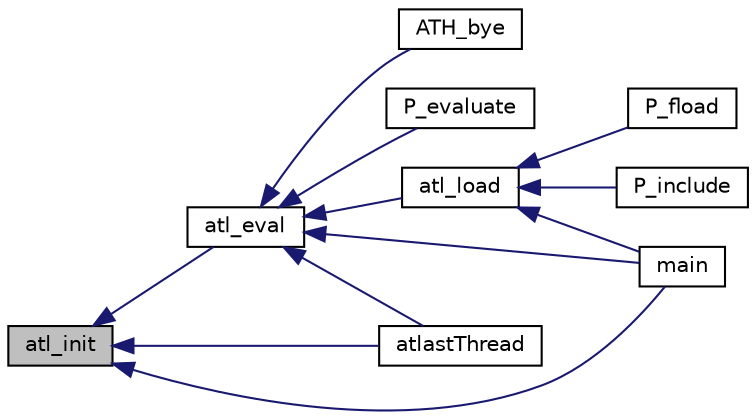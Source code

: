 digraph "atl_init"
{
  edge [fontname="Helvetica",fontsize="10",labelfontname="Helvetica",labelfontsize="10"];
  node [fontname="Helvetica",fontsize="10",shape=record];
  rankdir="LR";
  Node157 [label="atl_init",height=0.2,width=0.4,color="black", fillcolor="grey75", style="filled", fontcolor="black"];
  Node157 -> Node158 [dir="back",color="midnightblue",fontsize="10",style="solid"];
  Node158 [label="atl_eval",height=0.2,width=0.4,color="black", fillcolor="white", style="filled",URL="$atlast_8c.html#a45d749d6527e7183b11e7c928bf763e5"];
  Node158 -> Node159 [dir="back",color="midnightblue",fontsize="10",style="solid"];
  Node159 [label="ATH_bye",height=0.2,width=0.4,color="black", fillcolor="white", style="filled",URL="$atlast_8c.html#afaa7526e38e354c4659bdb6d8d7649a0"];
  Node158 -> Node160 [dir="back",color="midnightblue",fontsize="10",style="solid"];
  Node160 [label="P_evaluate",height=0.2,width=0.4,color="black", fillcolor="white", style="filled",URL="$atlast_8c.html#a52b57ee9d51562eadf6889a0e9c3dca0"];
  Node158 -> Node161 [dir="back",color="midnightblue",fontsize="10",style="solid"];
  Node161 [label="atl_load",height=0.2,width=0.4,color="black", fillcolor="white", style="filled",URL="$atlast_8c.html#a0cc24398ed9212cff1741d83addaf73b"];
  Node161 -> Node162 [dir="back",color="midnightblue",fontsize="10",style="solid"];
  Node162 [label="P_fload",height=0.2,width=0.4,color="black", fillcolor="white", style="filled",URL="$atlast_8c.html#a8bad61f67a82bf9b494db4b8eb8ff2f0"];
  Node161 -> Node163 [dir="back",color="midnightblue",fontsize="10",style="solid"];
  Node163 [label="P_include",height=0.2,width=0.4,color="black", fillcolor="white", style="filled",URL="$atlast_8c.html#a595c06952c327286a3f794ba5de6cae2"];
  Node161 -> Node164 [dir="back",color="midnightblue",fontsize="10",style="solid"];
  Node164 [label="main",height=0.2,width=0.4,color="black", fillcolor="white", style="filled",URL="$atlmain_8c.html#a0ddf1224851353fc92bfbff6f499fa97"];
  Node158 -> Node164 [dir="back",color="midnightblue",fontsize="10",style="solid"];
  Node158 -> Node165 [dir="back",color="midnightblue",fontsize="10",style="solid"];
  Node165 [label="atlastThread",height=0.2,width=0.4,color="black", fillcolor="white", style="filled",URL="$task_8c.html#ab6e83cab638644085d64608e8acddf55"];
  Node157 -> Node164 [dir="back",color="midnightblue",fontsize="10",style="solid"];
  Node157 -> Node165 [dir="back",color="midnightblue",fontsize="10",style="solid"];
}
